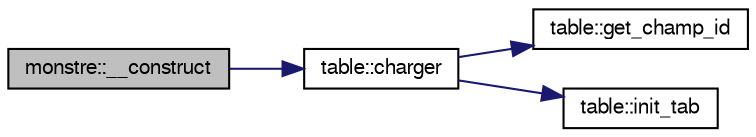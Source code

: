digraph G
{
  bgcolor="transparent";
  edge [fontname="FreeSans",fontsize="10",labelfontname="FreeSans",labelfontsize="10"];
  node [fontname="FreeSans",fontsize="10",shape=record];
  rankdir=LR;
  Node1 [label="monstre::__construct",height=0.2,width=0.4,color="black", fillcolor="grey75", style="filled" fontcolor="black"];
  Node1 -> Node2 [color="midnightblue",fontsize="10",style="solid",fontname="FreeSans"];
  Node2 [label="table::charger",height=0.2,width=0.4,color="black",URL="$classtable.html#a7d6d73070a80d26ca62b6314636b8423",tooltip="Charge un élément de la base de donnée ou directement à partid d&#39;un tableau..."];
  Node2 -> Node3 [color="midnightblue",fontsize="10",style="solid",fontname="FreeSans"];
  Node3 [label="table::get_champ_id",height=0.2,width=0.4,color="black",URL="$classtable.html#aa50c0dadb81888ec73272f13b75142fc",tooltip="Renvoie le nom du champ servant d&#39;identifiant."];
  Node2 -> Node4 [color="midnightblue",fontsize="10",style="solid",fontname="FreeSans"];
  Node4 [label="table::init_tab",height=0.2,width=0.4,color="black",URL="$classtable.html#a647da6a65b9d9e4937778f81df19cbfb",tooltip="Initialise les données membres à l&#39;aide d&#39;un tableau."];
}
